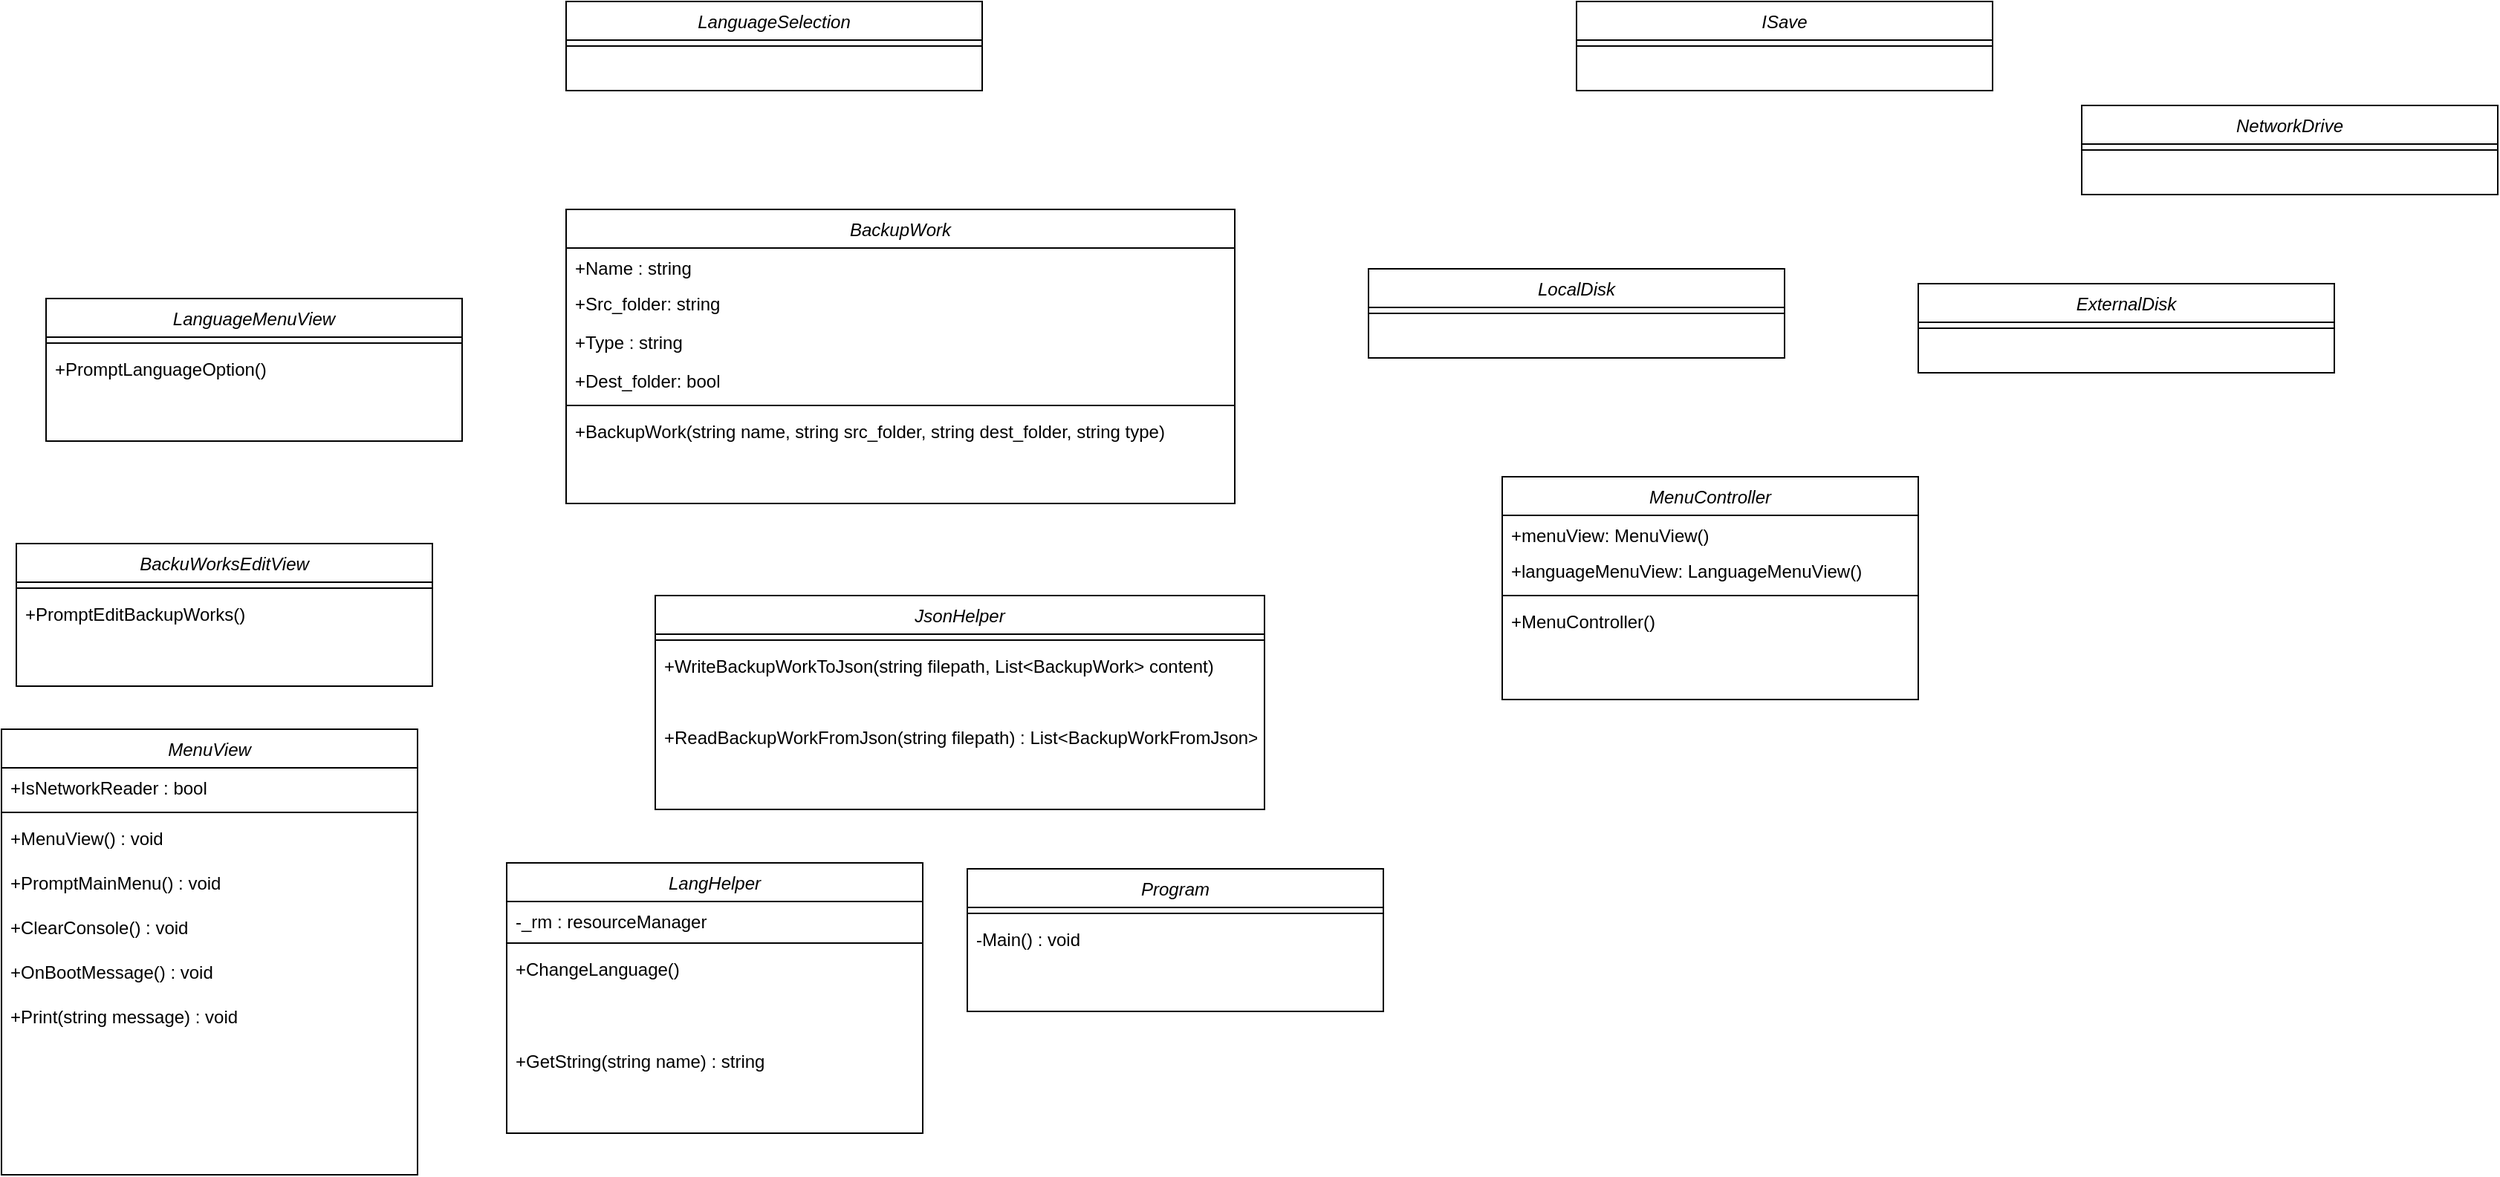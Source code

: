 <mxfile version="13.9.9" type="device"><diagram id="C5RBs43oDa-KdzZeNtuy" name="Page-1"><mxGraphModel dx="1527" dy="1974" grid="1" gridSize="10" guides="1" tooltips="1" connect="1" arrows="1" fold="1" page="1" pageScale="1" pageWidth="827" pageHeight="1169" math="0" shadow="0"><root><mxCell id="WIyWlLk6GJQsqaUBKTNV-0"/><mxCell id="WIyWlLk6GJQsqaUBKTNV-1" parent="WIyWlLk6GJQsqaUBKTNV-0"/><mxCell id="zkfFHV4jXpPFQw0GAbJ--0" value="BackupWork" style="swimlane;fontStyle=2;align=center;verticalAlign=top;childLayout=stackLayout;horizontal=1;startSize=26;horizontalStack=0;resizeParent=1;resizeLast=0;collapsible=1;marginBottom=0;rounded=0;shadow=0;strokeWidth=1;" parent="WIyWlLk6GJQsqaUBKTNV-1" vertex="1"><mxGeometry x="50" y="-90" width="450" height="198" as="geometry"><mxRectangle x="230" y="140" width="160" height="26" as="alternateBounds"/></mxGeometry></mxCell><mxCell id="zkfFHV4jXpPFQw0GAbJ--1" value="+Name : string" style="text;align=left;verticalAlign=top;spacingLeft=4;spacingRight=4;overflow=hidden;rotatable=0;points=[[0,0.5],[1,0.5]];portConstraint=eastwest;" parent="zkfFHV4jXpPFQw0GAbJ--0" vertex="1"><mxGeometry y="26" width="450" height="24" as="geometry"/></mxCell><mxCell id="zkfFHV4jXpPFQw0GAbJ--2" value="+Src_folder: string" style="text;align=left;verticalAlign=top;spacingLeft=4;spacingRight=4;overflow=hidden;rotatable=0;points=[[0,0.5],[1,0.5]];portConstraint=eastwest;rounded=0;shadow=0;html=0;" parent="zkfFHV4jXpPFQw0GAbJ--0" vertex="1"><mxGeometry y="50" width="450" height="26" as="geometry"/></mxCell><mxCell id="eqNRL4oHRADWHnlBdoZu-2" value="+Type : string" style="text;align=left;verticalAlign=top;spacingLeft=4;spacingRight=4;overflow=hidden;rotatable=0;points=[[0,0.5],[1,0.5]];portConstraint=eastwest;rounded=0;shadow=0;html=0;" parent="zkfFHV4jXpPFQw0GAbJ--0" vertex="1"><mxGeometry y="76" width="450" height="26" as="geometry"/></mxCell><mxCell id="eqNRL4oHRADWHnlBdoZu-1" value="+Dest_folder: bool" style="text;align=left;verticalAlign=top;spacingLeft=4;spacingRight=4;overflow=hidden;rotatable=0;points=[[0,0.5],[1,0.5]];portConstraint=eastwest;rounded=0;shadow=0;html=0;" parent="zkfFHV4jXpPFQw0GAbJ--0" vertex="1"><mxGeometry y="102" width="450" height="26" as="geometry"/></mxCell><mxCell id="zkfFHV4jXpPFQw0GAbJ--4" value="" style="line;html=1;strokeWidth=1;align=left;verticalAlign=middle;spacingTop=-1;spacingLeft=3;spacingRight=3;rotatable=0;labelPosition=right;points=[];portConstraint=eastwest;" parent="zkfFHV4jXpPFQw0GAbJ--0" vertex="1"><mxGeometry y="128" width="450" height="8" as="geometry"/></mxCell><mxCell id="zkfFHV4jXpPFQw0GAbJ--5" value="+BackupWork(string name, string src_folder, string dest_folder, string type)" style="text;align=left;verticalAlign=top;spacingLeft=4;spacingRight=4;overflow=hidden;rotatable=0;points=[[0,0.5],[1,0.5]];portConstraint=eastwest;" parent="zkfFHV4jXpPFQw0GAbJ--0" vertex="1"><mxGeometry y="136" width="450" height="62" as="geometry"/></mxCell><mxCell id="eqNRL4oHRADWHnlBdoZu-4" value="MenuController" style="swimlane;fontStyle=2;align=center;verticalAlign=top;childLayout=stackLayout;horizontal=1;startSize=26;horizontalStack=0;resizeParent=1;resizeLast=0;collapsible=1;marginBottom=0;rounded=0;shadow=0;strokeWidth=1;" parent="WIyWlLk6GJQsqaUBKTNV-1" vertex="1"><mxGeometry x="680" y="90" width="280" height="150" as="geometry"><mxRectangle x="230" y="140" width="160" height="26" as="alternateBounds"/></mxGeometry></mxCell><mxCell id="eqNRL4oHRADWHnlBdoZu-5" value="+menuView: MenuView()" style="text;align=left;verticalAlign=top;spacingLeft=4;spacingRight=4;overflow=hidden;rotatable=0;points=[[0,0.5],[1,0.5]];portConstraint=eastwest;" parent="eqNRL4oHRADWHnlBdoZu-4" vertex="1"><mxGeometry y="26" width="280" height="24" as="geometry"/></mxCell><mxCell id="eqNRL4oHRADWHnlBdoZu-6" value="+languageMenuView: LanguageMenuView()" style="text;align=left;verticalAlign=top;spacingLeft=4;spacingRight=4;overflow=hidden;rotatable=0;points=[[0,0.5],[1,0.5]];portConstraint=eastwest;rounded=0;shadow=0;html=0;" parent="eqNRL4oHRADWHnlBdoZu-4" vertex="1"><mxGeometry y="50" width="280" height="26" as="geometry"/></mxCell><mxCell id="eqNRL4oHRADWHnlBdoZu-12" value="" style="line;html=1;strokeWidth=1;align=left;verticalAlign=middle;spacingTop=-1;spacingLeft=3;spacingRight=3;rotatable=0;labelPosition=right;points=[];portConstraint=eastwest;" parent="eqNRL4oHRADWHnlBdoZu-4" vertex="1"><mxGeometry y="76" width="280" height="8" as="geometry"/></mxCell><mxCell id="eqNRL4oHRADWHnlBdoZu-13" value="+MenuController()" style="text;align=left;verticalAlign=top;spacingLeft=4;spacingRight=4;overflow=hidden;rotatable=0;points=[[0,0.5],[1,0.5]];portConstraint=eastwest;" parent="eqNRL4oHRADWHnlBdoZu-4" vertex="1"><mxGeometry y="84" width="280" height="66" as="geometry"/></mxCell><mxCell id="OvT-jub8tR9qzoOfFE09-0" value="LanguageSelection" style="swimlane;fontStyle=2;align=center;verticalAlign=top;childLayout=stackLayout;horizontal=1;startSize=26;horizontalStack=0;resizeParent=1;resizeLast=0;collapsible=1;marginBottom=0;rounded=0;shadow=0;strokeWidth=1;" vertex="1" parent="WIyWlLk6GJQsqaUBKTNV-1"><mxGeometry x="50" y="-230" width="280" height="60" as="geometry"><mxRectangle x="230" y="140" width="160" height="26" as="alternateBounds"/></mxGeometry></mxCell><mxCell id="OvT-jub8tR9qzoOfFE09-8" value="" style="line;html=1;strokeWidth=1;align=left;verticalAlign=middle;spacingTop=-1;spacingLeft=3;spacingRight=3;rotatable=0;labelPosition=right;points=[];portConstraint=eastwest;" vertex="1" parent="OvT-jub8tR9qzoOfFE09-0"><mxGeometry y="26" width="280" height="8" as="geometry"/></mxCell><mxCell id="OvT-jub8tR9qzoOfFE09-10" value="BackuWorksEditView" style="swimlane;fontStyle=2;align=center;verticalAlign=top;childLayout=stackLayout;horizontal=1;startSize=26;horizontalStack=0;resizeParent=1;resizeLast=0;collapsible=1;marginBottom=0;rounded=0;shadow=0;strokeWidth=1;" vertex="1" parent="WIyWlLk6GJQsqaUBKTNV-1"><mxGeometry x="-320" y="135" width="280" height="96" as="geometry"><mxRectangle x="230" y="140" width="160" height="26" as="alternateBounds"/></mxGeometry></mxCell><mxCell id="OvT-jub8tR9qzoOfFE09-18" value="" style="line;html=1;strokeWidth=1;align=left;verticalAlign=middle;spacingTop=-1;spacingLeft=3;spacingRight=3;rotatable=0;labelPosition=right;points=[];portConstraint=eastwest;" vertex="1" parent="OvT-jub8tR9qzoOfFE09-10"><mxGeometry y="26" width="280" height="8" as="geometry"/></mxCell><mxCell id="OvT-jub8tR9qzoOfFE09-19" value="+PromptEditBackupWorks()" style="text;align=left;verticalAlign=top;spacingLeft=4;spacingRight=4;overflow=hidden;rotatable=0;points=[[0,0.5],[1,0.5]];portConstraint=eastwest;" vertex="1" parent="OvT-jub8tR9qzoOfFE09-10"><mxGeometry y="34" width="280" height="62" as="geometry"/></mxCell><mxCell id="OvT-jub8tR9qzoOfFE09-20" value="LanguageMenuView" style="swimlane;fontStyle=2;align=center;verticalAlign=top;childLayout=stackLayout;horizontal=1;startSize=26;horizontalStack=0;resizeParent=1;resizeLast=0;collapsible=1;marginBottom=0;rounded=0;shadow=0;strokeWidth=1;" vertex="1" parent="WIyWlLk6GJQsqaUBKTNV-1"><mxGeometry x="-300" y="-30" width="280" height="96" as="geometry"><mxRectangle x="230" y="140" width="160" height="26" as="alternateBounds"/></mxGeometry></mxCell><mxCell id="OvT-jub8tR9qzoOfFE09-28" value="" style="line;html=1;strokeWidth=1;align=left;verticalAlign=middle;spacingTop=-1;spacingLeft=3;spacingRight=3;rotatable=0;labelPosition=right;points=[];portConstraint=eastwest;" vertex="1" parent="OvT-jub8tR9qzoOfFE09-20"><mxGeometry y="26" width="280" height="8" as="geometry"/></mxCell><mxCell id="OvT-jub8tR9qzoOfFE09-29" value="+PromptLanguageOption()" style="text;align=left;verticalAlign=top;spacingLeft=4;spacingRight=4;overflow=hidden;rotatable=0;points=[[0,0.5],[1,0.5]];portConstraint=eastwest;" vertex="1" parent="OvT-jub8tR9qzoOfFE09-20"><mxGeometry y="34" width="280" height="62" as="geometry"/></mxCell><mxCell id="OvT-jub8tR9qzoOfFE09-30" value="MenuView" style="swimlane;fontStyle=2;align=center;verticalAlign=top;childLayout=stackLayout;horizontal=1;startSize=26;horizontalStack=0;resizeParent=1;resizeLast=0;collapsible=1;marginBottom=0;rounded=0;shadow=0;strokeWidth=1;" vertex="1" parent="WIyWlLk6GJQsqaUBKTNV-1"><mxGeometry x="-330" y="260" width="280" height="300" as="geometry"><mxRectangle x="230" y="140" width="160" height="26" as="alternateBounds"/></mxGeometry></mxCell><mxCell id="OvT-jub8tR9qzoOfFE09-36" value="+IsNetworkReader : bool" style="text;align=left;verticalAlign=top;spacingLeft=4;spacingRight=4;overflow=hidden;rotatable=0;points=[[0,0.5],[1,0.5]];portConstraint=eastwest;rounded=0;shadow=0;html=0;" vertex="1" parent="OvT-jub8tR9qzoOfFE09-30"><mxGeometry y="26" width="280" height="26" as="geometry"/></mxCell><mxCell id="OvT-jub8tR9qzoOfFE09-38" value="" style="line;html=1;strokeWidth=1;align=left;verticalAlign=middle;spacingTop=-1;spacingLeft=3;spacingRight=3;rotatable=0;labelPosition=right;points=[];portConstraint=eastwest;" vertex="1" parent="OvT-jub8tR9qzoOfFE09-30"><mxGeometry y="52" width="280" height="8" as="geometry"/></mxCell><mxCell id="OvT-jub8tR9qzoOfFE09-39" value="+MenuView() : void" style="text;align=left;verticalAlign=top;spacingLeft=4;spacingRight=4;overflow=hidden;rotatable=0;points=[[0,0.5],[1,0.5]];portConstraint=eastwest;" vertex="1" parent="OvT-jub8tR9qzoOfFE09-30"><mxGeometry y="60" width="280" height="30" as="geometry"/></mxCell><mxCell id="OvT-jub8tR9qzoOfFE09-72" value="+PromptMainMenu() : void" style="text;align=left;verticalAlign=top;spacingLeft=4;spacingRight=4;overflow=hidden;rotatable=0;points=[[0,0.5],[1,0.5]];portConstraint=eastwest;" vertex="1" parent="OvT-jub8tR9qzoOfFE09-30"><mxGeometry y="90" width="280" height="30" as="geometry"/></mxCell><mxCell id="OvT-jub8tR9qzoOfFE09-74" value="+ClearConsole() : void" style="text;align=left;verticalAlign=top;spacingLeft=4;spacingRight=4;overflow=hidden;rotatable=0;points=[[0,0.5],[1,0.5]];portConstraint=eastwest;" vertex="1" parent="OvT-jub8tR9qzoOfFE09-30"><mxGeometry y="120" width="280" height="30" as="geometry"/></mxCell><mxCell id="OvT-jub8tR9qzoOfFE09-73" value="+OnBootMessage() : void" style="text;align=left;verticalAlign=top;spacingLeft=4;spacingRight=4;overflow=hidden;rotatable=0;points=[[0,0.5],[1,0.5]];portConstraint=eastwest;" vertex="1" parent="OvT-jub8tR9qzoOfFE09-30"><mxGeometry y="150" width="280" height="30" as="geometry"/></mxCell><mxCell id="OvT-jub8tR9qzoOfFE09-75" value="+Print(string message) : void" style="text;align=left;verticalAlign=top;spacingLeft=4;spacingRight=4;overflow=hidden;rotatable=0;points=[[0,0.5],[1,0.5]];portConstraint=eastwest;" vertex="1" parent="OvT-jub8tR9qzoOfFE09-30"><mxGeometry y="180" width="280" height="30" as="geometry"/></mxCell><mxCell id="OvT-jub8tR9qzoOfFE09-40" value="JsonHelper" style="swimlane;fontStyle=2;align=center;verticalAlign=top;childLayout=stackLayout;horizontal=1;startSize=26;horizontalStack=0;resizeParent=1;resizeLast=0;collapsible=1;marginBottom=0;rounded=0;shadow=0;strokeWidth=1;" vertex="1" parent="WIyWlLk6GJQsqaUBKTNV-1"><mxGeometry x="110" y="170" width="410" height="144" as="geometry"><mxRectangle x="230" y="140" width="160" height="26" as="alternateBounds"/></mxGeometry></mxCell><mxCell id="OvT-jub8tR9qzoOfFE09-48" value="" style="line;html=1;strokeWidth=1;align=left;verticalAlign=middle;spacingTop=-1;spacingLeft=3;spacingRight=3;rotatable=0;labelPosition=right;points=[];portConstraint=eastwest;" vertex="1" parent="OvT-jub8tR9qzoOfFE09-40"><mxGeometry y="26" width="410" height="8" as="geometry"/></mxCell><mxCell id="OvT-jub8tR9qzoOfFE09-49" value="+WriteBackupWorkToJson(string filepath, List&lt;BackupWork&gt; content)" style="text;align=left;verticalAlign=top;spacingLeft=4;spacingRight=4;overflow=hidden;rotatable=0;points=[[0,0.5],[1,0.5]];portConstraint=eastwest;" vertex="1" parent="OvT-jub8tR9qzoOfFE09-40"><mxGeometry y="34" width="410" height="48" as="geometry"/></mxCell><mxCell id="OvT-jub8tR9qzoOfFE09-71" value="+ReadBackupWorkFromJson(string filepath) : List&lt;BackupWorkFromJson&gt;" style="text;align=left;verticalAlign=top;spacingLeft=4;spacingRight=4;overflow=hidden;rotatable=0;points=[[0,0.5],[1,0.5]];portConstraint=eastwest;" vertex="1" parent="OvT-jub8tR9qzoOfFE09-40"><mxGeometry y="82" width="410" height="62" as="geometry"/></mxCell><mxCell id="OvT-jub8tR9qzoOfFE09-50" value="LangHelper" style="swimlane;fontStyle=2;align=center;verticalAlign=top;childLayout=stackLayout;horizontal=1;startSize=26;horizontalStack=0;resizeParent=1;resizeLast=0;collapsible=1;marginBottom=0;rounded=0;shadow=0;strokeWidth=1;" vertex="1" parent="WIyWlLk6GJQsqaUBKTNV-1"><mxGeometry x="10" y="350" width="280" height="182" as="geometry"><mxRectangle x="230" y="140" width="160" height="26" as="alternateBounds"/></mxGeometry></mxCell><mxCell id="OvT-jub8tR9qzoOfFE09-51" value="-_rm : resourceManager" style="text;align=left;verticalAlign=top;spacingLeft=4;spacingRight=4;overflow=hidden;rotatable=0;points=[[0,0.5],[1,0.5]];portConstraint=eastwest;" vertex="1" parent="OvT-jub8tR9qzoOfFE09-50"><mxGeometry y="26" width="280" height="24" as="geometry"/></mxCell><mxCell id="OvT-jub8tR9qzoOfFE09-58" value="" style="line;html=1;strokeWidth=1;align=left;verticalAlign=middle;spacingTop=-1;spacingLeft=3;spacingRight=3;rotatable=0;labelPosition=right;points=[];portConstraint=eastwest;" vertex="1" parent="OvT-jub8tR9qzoOfFE09-50"><mxGeometry y="50" width="280" height="8" as="geometry"/></mxCell><mxCell id="OvT-jub8tR9qzoOfFE09-59" value="+ChangeLanguage()" style="text;align=left;verticalAlign=top;spacingLeft=4;spacingRight=4;overflow=hidden;rotatable=0;points=[[0,0.5],[1,0.5]];portConstraint=eastwest;" vertex="1" parent="OvT-jub8tR9qzoOfFE09-50"><mxGeometry y="58" width="280" height="62" as="geometry"/></mxCell><mxCell id="OvT-jub8tR9qzoOfFE09-70" value="+GetString(string name) : string" style="text;align=left;verticalAlign=top;spacingLeft=4;spacingRight=4;overflow=hidden;rotatable=0;points=[[0,0.5],[1,0.5]];portConstraint=eastwest;" vertex="1" parent="OvT-jub8tR9qzoOfFE09-50"><mxGeometry y="120" width="280" height="62" as="geometry"/></mxCell><mxCell id="OvT-jub8tR9qzoOfFE09-60" value="Program" style="swimlane;fontStyle=2;align=center;verticalAlign=top;childLayout=stackLayout;horizontal=1;startSize=26;horizontalStack=0;resizeParent=1;resizeLast=0;collapsible=1;marginBottom=0;rounded=0;shadow=0;strokeWidth=1;" vertex="1" parent="WIyWlLk6GJQsqaUBKTNV-1"><mxGeometry x="320" y="354" width="280" height="96" as="geometry"><mxRectangle x="230" y="140" width="160" height="26" as="alternateBounds"/></mxGeometry></mxCell><mxCell id="OvT-jub8tR9qzoOfFE09-68" value="" style="line;html=1;strokeWidth=1;align=left;verticalAlign=middle;spacingTop=-1;spacingLeft=3;spacingRight=3;rotatable=0;labelPosition=right;points=[];portConstraint=eastwest;" vertex="1" parent="OvT-jub8tR9qzoOfFE09-60"><mxGeometry y="26" width="280" height="8" as="geometry"/></mxCell><mxCell id="OvT-jub8tR9qzoOfFE09-69" value="-Main() : void" style="text;align=left;verticalAlign=top;spacingLeft=4;spacingRight=4;overflow=hidden;rotatable=0;points=[[0,0.5],[1,0.5]];portConstraint=eastwest;" vertex="1" parent="OvT-jub8tR9qzoOfFE09-60"><mxGeometry y="34" width="280" height="62" as="geometry"/></mxCell><mxCell id="OvT-jub8tR9qzoOfFE09-76" value="ISave" style="swimlane;fontStyle=2;align=center;verticalAlign=top;childLayout=stackLayout;horizontal=1;startSize=26;horizontalStack=0;resizeParent=1;resizeLast=0;collapsible=1;marginBottom=0;rounded=0;shadow=0;strokeWidth=1;" vertex="1" parent="WIyWlLk6GJQsqaUBKTNV-1"><mxGeometry x="730" y="-230" width="280" height="60" as="geometry"><mxRectangle x="230" y="140" width="160" height="26" as="alternateBounds"/></mxGeometry></mxCell><mxCell id="OvT-jub8tR9qzoOfFE09-77" value="" style="line;html=1;strokeWidth=1;align=left;verticalAlign=middle;spacingTop=-1;spacingLeft=3;spacingRight=3;rotatable=0;labelPosition=right;points=[];portConstraint=eastwest;" vertex="1" parent="OvT-jub8tR9qzoOfFE09-76"><mxGeometry y="26" width="280" height="8" as="geometry"/></mxCell><mxCell id="OvT-jub8tR9qzoOfFE09-78" value="NetworkDrive" style="swimlane;fontStyle=2;align=center;verticalAlign=top;childLayout=stackLayout;horizontal=1;startSize=26;horizontalStack=0;resizeParent=1;resizeLast=0;collapsible=1;marginBottom=0;rounded=0;shadow=0;strokeWidth=1;" vertex="1" parent="WIyWlLk6GJQsqaUBKTNV-1"><mxGeometry x="1070" y="-160" width="280" height="60" as="geometry"><mxRectangle x="230" y="140" width="160" height="26" as="alternateBounds"/></mxGeometry></mxCell><mxCell id="OvT-jub8tR9qzoOfFE09-79" value="" style="line;html=1;strokeWidth=1;align=left;verticalAlign=middle;spacingTop=-1;spacingLeft=3;spacingRight=3;rotatable=0;labelPosition=right;points=[];portConstraint=eastwest;" vertex="1" parent="OvT-jub8tR9qzoOfFE09-78"><mxGeometry y="26" width="280" height="8" as="geometry"/></mxCell><mxCell id="OvT-jub8tR9qzoOfFE09-80" value="ExternalDisk" style="swimlane;fontStyle=2;align=center;verticalAlign=top;childLayout=stackLayout;horizontal=1;startSize=26;horizontalStack=0;resizeParent=1;resizeLast=0;collapsible=1;marginBottom=0;rounded=0;shadow=0;strokeWidth=1;" vertex="1" parent="WIyWlLk6GJQsqaUBKTNV-1"><mxGeometry x="960" y="-40" width="280" height="60" as="geometry"><mxRectangle x="230" y="140" width="160" height="26" as="alternateBounds"/></mxGeometry></mxCell><mxCell id="OvT-jub8tR9qzoOfFE09-81" value="" style="line;html=1;strokeWidth=1;align=left;verticalAlign=middle;spacingTop=-1;spacingLeft=3;spacingRight=3;rotatable=0;labelPosition=right;points=[];portConstraint=eastwest;" vertex="1" parent="OvT-jub8tR9qzoOfFE09-80"><mxGeometry y="26" width="280" height="8" as="geometry"/></mxCell><mxCell id="OvT-jub8tR9qzoOfFE09-82" value="LocalDisk" style="swimlane;fontStyle=2;align=center;verticalAlign=top;childLayout=stackLayout;horizontal=1;startSize=26;horizontalStack=0;resizeParent=1;resizeLast=0;collapsible=1;marginBottom=0;rounded=0;shadow=0;strokeWidth=1;" vertex="1" parent="WIyWlLk6GJQsqaUBKTNV-1"><mxGeometry x="590" y="-50" width="280" height="60" as="geometry"><mxRectangle x="230" y="140" width="160" height="26" as="alternateBounds"/></mxGeometry></mxCell><mxCell id="OvT-jub8tR9qzoOfFE09-83" value="" style="line;html=1;strokeWidth=1;align=left;verticalAlign=middle;spacingTop=-1;spacingLeft=3;spacingRight=3;rotatable=0;labelPosition=right;points=[];portConstraint=eastwest;" vertex="1" parent="OvT-jub8tR9qzoOfFE09-82"><mxGeometry y="26" width="280" height="8" as="geometry"/></mxCell></root></mxGraphModel></diagram></mxfile>